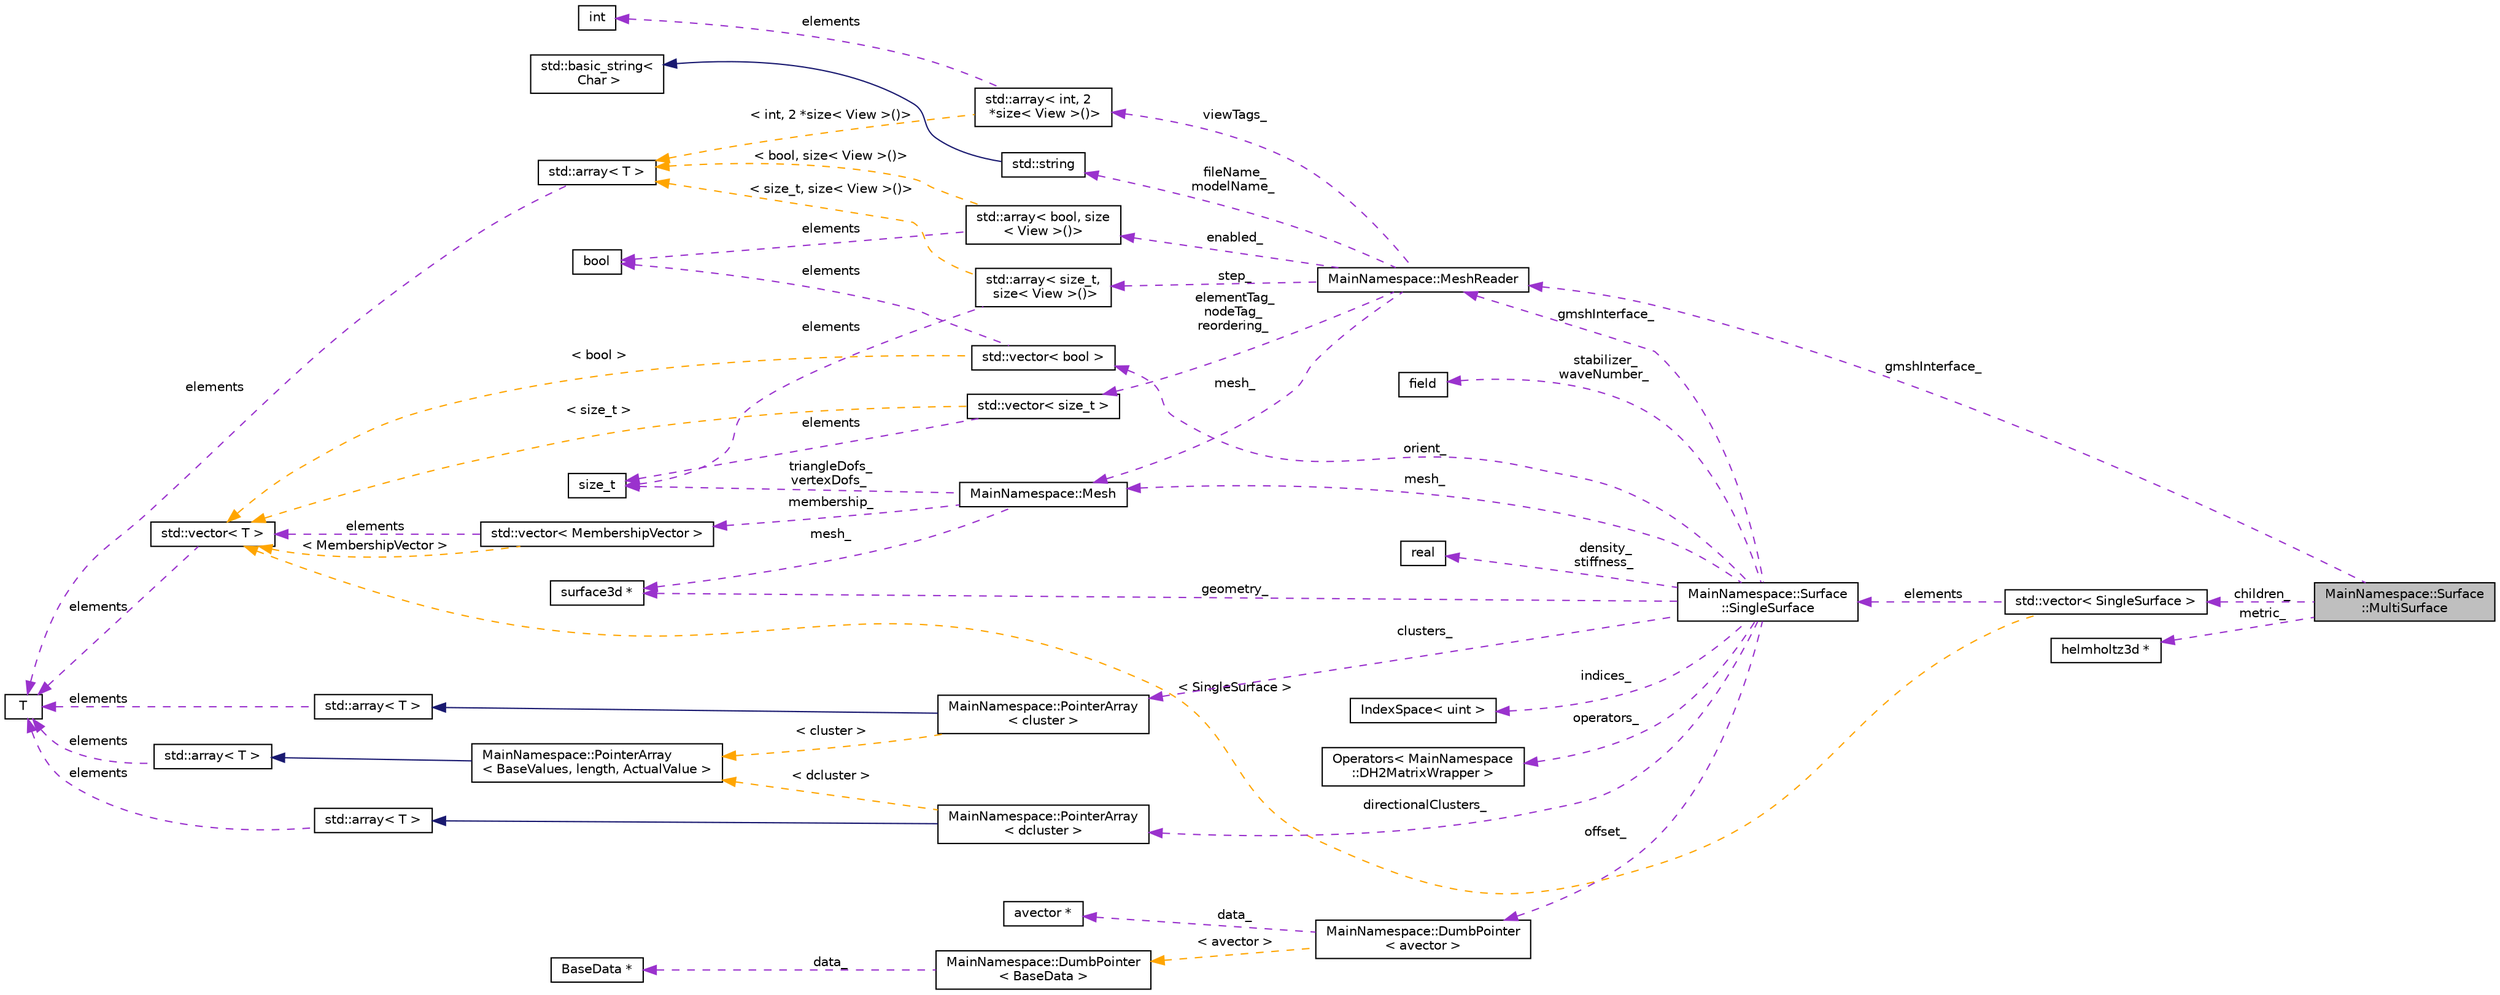 digraph "MainNamespace::Surface::MultiSurface"
{
 // INTERACTIVE_SVG=YES
 // LATEX_PDF_SIZE
  edge [fontname="Helvetica",fontsize="10",labelfontname="Helvetica",labelfontsize="10"];
  node [fontname="Helvetica",fontsize="10",shape=record];
  rankdir="LR";
  Node1 [label="MainNamespace::Surface\l::MultiSurface",height=0.2,width=0.4,color="black", fillcolor="grey75", style="filled", fontcolor="black",tooltip="Representation of a boundary."];
  Node2 -> Node1 [dir="back",color="darkorchid3",fontsize="10",style="dashed",label=" children_" ,fontname="Helvetica"];
  Node2 [label="std::vector\< SingleSurface \>",height=0.2,width=0.4,color="black", fillcolor="white", style="filled",tooltip=" "];
  Node3 -> Node2 [dir="back",color="darkorchid3",fontsize="10",style="dashed",label=" elements" ,fontname="Helvetica"];
  Node3 [label="MainNamespace::Surface\l::SingleSurface",height=0.2,width=0.4,color="black", fillcolor="white", style="filled",URL="$class_main_namespace_1_1_surface_1_1_single_surface.html",tooltip=" "];
  Node4 -> Node3 [dir="back",color="darkorchid3",fontsize="10",style="dashed",label=" mesh_" ,fontname="Helvetica"];
  Node4 [label="MainNamespace::Mesh",height=0.2,width=0.4,color="black", fillcolor="white", style="filled",URL="$struct_main_namespace_1_1_mesh.html",tooltip=" "];
  Node5 -> Node4 [dir="back",color="darkorchid3",fontsize="10",style="dashed",label=" mesh_" ,fontname="Helvetica"];
  Node5 [label="surface3d *",height=0.2,width=0.4,color="black", fillcolor="white", style="filled",tooltip=" "];
  Node6 -> Node4 [dir="back",color="darkorchid3",fontsize="10",style="dashed",label=" membership_" ,fontname="Helvetica"];
  Node6 [label="std::vector\< MembershipVector \>",height=0.2,width=0.4,color="black", fillcolor="white", style="filled",tooltip=" "];
  Node7 -> Node6 [dir="back",color="darkorchid3",fontsize="10",style="dashed",label=" elements" ,fontname="Helvetica"];
  Node7 [label="std::vector\< T \>",height=0.2,width=0.4,color="black", fillcolor="white", style="filled",tooltip=" "];
  Node8 -> Node7 [dir="back",color="darkorchid3",fontsize="10",style="dashed",label=" elements" ,fontname="Helvetica"];
  Node8 [label="T",height=0.2,width=0.4,color="black", fillcolor="white", style="filled",tooltip=" "];
  Node7 -> Node6 [dir="back",color="orange",fontsize="10",style="dashed",label=" \< MembershipVector \>" ,fontname="Helvetica"];
  Node9 -> Node4 [dir="back",color="darkorchid3",fontsize="10",style="dashed",label=" triangleDofs_\nvertexDofs_" ,fontname="Helvetica"];
  Node9 [label="size_t",height=0.2,width=0.4,color="black", fillcolor="white", style="filled",tooltip=" "];
  Node5 -> Node3 [dir="back",color="darkorchid3",fontsize="10",style="dashed",label=" geometry_" ,fontname="Helvetica"];
  Node10 -> Node3 [dir="back",color="darkorchid3",fontsize="10",style="dashed",label=" orient_" ,fontname="Helvetica"];
  Node10 [label="std::vector\< bool \>",height=0.2,width=0.4,color="black", fillcolor="white", style="filled",tooltip=" "];
  Node11 -> Node10 [dir="back",color="darkorchid3",fontsize="10",style="dashed",label=" elements" ,fontname="Helvetica"];
  Node11 [label="bool",height=0.2,width=0.4,color="black", fillcolor="white", style="filled",tooltip=" "];
  Node7 -> Node10 [dir="back",color="orange",fontsize="10",style="dashed",label=" \< bool \>" ,fontname="Helvetica"];
  Node12 -> Node3 [dir="back",color="darkorchid3",fontsize="10",style="dashed",label=" indices_" ,fontname="Helvetica"];
  Node12 [label="IndexSpace\< uint \>",height=0.2,width=0.4,color="black", fillcolor="white", style="filled",tooltip=" "];
  Node13 -> Node3 [dir="back",color="darkorchid3",fontsize="10",style="dashed",label=" clusters_" ,fontname="Helvetica"];
  Node13 [label="MainNamespace::PointerArray\l\< cluster \>",height=0.2,width=0.4,color="black", fillcolor="white", style="filled",URL="$class_main_namespace_1_1_pointer_array.html",tooltip=" "];
  Node14 -> Node13 [dir="back",color="midnightblue",fontsize="10",style="solid",fontname="Helvetica"];
  Node14 [label="std::array\< T \>",height=0.2,width=0.4,color="black", fillcolor="white", style="filled",tooltip=" "];
  Node8 -> Node14 [dir="back",color="darkorchid3",fontsize="10",style="dashed",label=" elements" ,fontname="Helvetica"];
  Node15 -> Node13 [dir="back",color="orange",fontsize="10",style="dashed",label=" \< cluster \>" ,fontname="Helvetica"];
  Node15 [label="MainNamespace::PointerArray\l\< BaseValues, length, ActualValue \>",height=0.2,width=0.4,color="black", fillcolor="white", style="filled",URL="$class_main_namespace_1_1_pointer_array.html",tooltip=" "];
  Node16 -> Node15 [dir="back",color="midnightblue",fontsize="10",style="solid",fontname="Helvetica"];
  Node16 [label="std::array\< T \>",height=0.2,width=0.4,color="black", fillcolor="white", style="filled",tooltip=" "];
  Node8 -> Node16 [dir="back",color="darkorchid3",fontsize="10",style="dashed",label=" elements" ,fontname="Helvetica"];
  Node17 -> Node3 [dir="back",color="darkorchid3",fontsize="10",style="dashed",label=" directionalClusters_" ,fontname="Helvetica"];
  Node17 [label="MainNamespace::PointerArray\l\< dcluster \>",height=0.2,width=0.4,color="black", fillcolor="white", style="filled",URL="$class_main_namespace_1_1_pointer_array.html",tooltip=" "];
  Node18 -> Node17 [dir="back",color="midnightblue",fontsize="10",style="solid",fontname="Helvetica"];
  Node18 [label="std::array\< T \>",height=0.2,width=0.4,color="black", fillcolor="white", style="filled",tooltip=" "];
  Node8 -> Node18 [dir="back",color="darkorchid3",fontsize="10",style="dashed",label=" elements" ,fontname="Helvetica"];
  Node15 -> Node17 [dir="back",color="orange",fontsize="10",style="dashed",label=" \< dcluster \>" ,fontname="Helvetica"];
  Node19 -> Node3 [dir="back",color="darkorchid3",fontsize="10",style="dashed",label=" operators_" ,fontname="Helvetica"];
  Node19 [label="Operators\< MainNamespace\l::DH2MatrixWrapper \>",height=0.2,width=0.4,color="black", fillcolor="white", style="filled",tooltip=" "];
  Node20 -> Node3 [dir="back",color="darkorchid3",fontsize="10",style="dashed",label=" offset_" ,fontname="Helvetica"];
  Node20 [label="MainNamespace::DumbPointer\l\< avector \>",height=0.2,width=0.4,color="black", fillcolor="white", style="filled",URL="$class_main_namespace_1_1_dumb_pointer.html",tooltip=" "];
  Node21 -> Node20 [dir="back",color="darkorchid3",fontsize="10",style="dashed",label=" data_" ,fontname="Helvetica"];
  Node21 [label="avector *",height=0.2,width=0.4,color="black", fillcolor="white", style="filled",URL="$classavector_01_5.html",tooltip=" "];
  Node22 -> Node20 [dir="back",color="orange",fontsize="10",style="dashed",label=" \< avector \>" ,fontname="Helvetica"];
  Node22 [label="MainNamespace::DumbPointer\l\< BaseData \>",height=0.2,width=0.4,color="black", fillcolor="white", style="filled",URL="$class_main_namespace_1_1_dumb_pointer.html",tooltip=" "];
  Node23 -> Node22 [dir="back",color="darkorchid3",fontsize="10",style="dashed",label=" data_" ,fontname="Helvetica"];
  Node23 [label="BaseData *",height=0.2,width=0.4,color="black", fillcolor="white", style="filled",tooltip=" "];
  Node24 -> Node3 [dir="back",color="darkorchid3",fontsize="10",style="dashed",label=" stabilizer_\nwaveNumber_" ,fontname="Helvetica"];
  Node24 [label="field",height=0.2,width=0.4,color="black", fillcolor="white", style="filled",tooltip=" "];
  Node25 -> Node3 [dir="back",color="darkorchid3",fontsize="10",style="dashed",label=" density_\nstiffness_" ,fontname="Helvetica"];
  Node25 [label="real",height=0.2,width=0.4,color="black", fillcolor="white", style="filled",tooltip=" "];
  Node26 -> Node3 [dir="back",color="darkorchid3",fontsize="10",style="dashed",label=" gmshInterface_" ,fontname="Helvetica"];
  Node26 [label="MainNamespace::MeshReader",height=0.2,width=0.4,color="black", fillcolor="white", style="filled",URL="$class_main_namespace_1_1_mesh_reader.html",tooltip=" "];
  Node27 -> Node26 [dir="back",color="darkorchid3",fontsize="10",style="dashed",label=" fileName_\nmodelName_" ,fontname="Helvetica"];
  Node27 [label="std::string",height=0.2,width=0.4,color="black", fillcolor="white", style="filled",tooltip=" "];
  Node28 -> Node27 [dir="back",color="midnightblue",fontsize="10",style="solid",fontname="Helvetica"];
  Node28 [label="std::basic_string\<\l Char \>",height=0.2,width=0.4,color="black", fillcolor="white", style="filled",tooltip=" "];
  Node4 -> Node26 [dir="back",color="darkorchid3",fontsize="10",style="dashed",label=" mesh_" ,fontname="Helvetica"];
  Node29 -> Node26 [dir="back",color="darkorchid3",fontsize="10",style="dashed",label=" elementTag_\nnodeTag_\nreordering_" ,fontname="Helvetica"];
  Node29 [label="std::vector\< size_t \>",height=0.2,width=0.4,color="black", fillcolor="white", style="filled",tooltip=" "];
  Node9 -> Node29 [dir="back",color="darkorchid3",fontsize="10",style="dashed",label=" elements" ,fontname="Helvetica"];
  Node7 -> Node29 [dir="back",color="orange",fontsize="10",style="dashed",label=" \< size_t \>" ,fontname="Helvetica"];
  Node30 -> Node26 [dir="back",color="darkorchid3",fontsize="10",style="dashed",label=" viewTags_" ,fontname="Helvetica"];
  Node30 [label="std::array\< int, 2\l *size\< View \>()\>",height=0.2,width=0.4,color="black", fillcolor="white", style="filled",tooltip=" "];
  Node31 -> Node30 [dir="back",color="darkorchid3",fontsize="10",style="dashed",label=" elements" ,fontname="Helvetica"];
  Node31 [label="int",height=0.2,width=0.4,color="black", fillcolor="white", style="filled",tooltip=" "];
  Node32 -> Node30 [dir="back",color="orange",fontsize="10",style="dashed",label=" \< int, 2 *size\< View \>()\>" ,fontname="Helvetica"];
  Node32 [label="std::array\< T \>",height=0.2,width=0.4,color="black", fillcolor="white", style="filled",tooltip=" "];
  Node8 -> Node32 [dir="back",color="darkorchid3",fontsize="10",style="dashed",label=" elements" ,fontname="Helvetica"];
  Node33 -> Node26 [dir="back",color="darkorchid3",fontsize="10",style="dashed",label=" enabled_" ,fontname="Helvetica"];
  Node33 [label="std::array\< bool, size\l\< View \>()\>",height=0.2,width=0.4,color="black", fillcolor="white", style="filled",tooltip=" "];
  Node11 -> Node33 [dir="back",color="darkorchid3",fontsize="10",style="dashed",label=" elements" ,fontname="Helvetica"];
  Node32 -> Node33 [dir="back",color="orange",fontsize="10",style="dashed",label=" \< bool, size\< View \>()\>" ,fontname="Helvetica"];
  Node34 -> Node26 [dir="back",color="darkorchid3",fontsize="10",style="dashed",label=" step_" ,fontname="Helvetica"];
  Node34 [label="std::array\< size_t,\l size\< View \>()\>",height=0.2,width=0.4,color="black", fillcolor="white", style="filled",tooltip=" "];
  Node9 -> Node34 [dir="back",color="darkorchid3",fontsize="10",style="dashed",label=" elements" ,fontname="Helvetica"];
  Node32 -> Node34 [dir="back",color="orange",fontsize="10",style="dashed",label=" \< size_t, size\< View \>()\>" ,fontname="Helvetica"];
  Node7 -> Node2 [dir="back",color="orange",fontsize="10",style="dashed",label=" \< SingleSurface \>" ,fontname="Helvetica"];
  Node26 -> Node1 [dir="back",color="darkorchid3",fontsize="10",style="dashed",label=" gmshInterface_" ,fontname="Helvetica"];
  Node35 -> Node1 [dir="back",color="darkorchid3",fontsize="10",style="dashed",label=" metric_" ,fontname="Helvetica"];
  Node35 [label="helmholtz3d *",height=0.2,width=0.4,color="black", fillcolor="white", style="filled",tooltip=" "];
}
